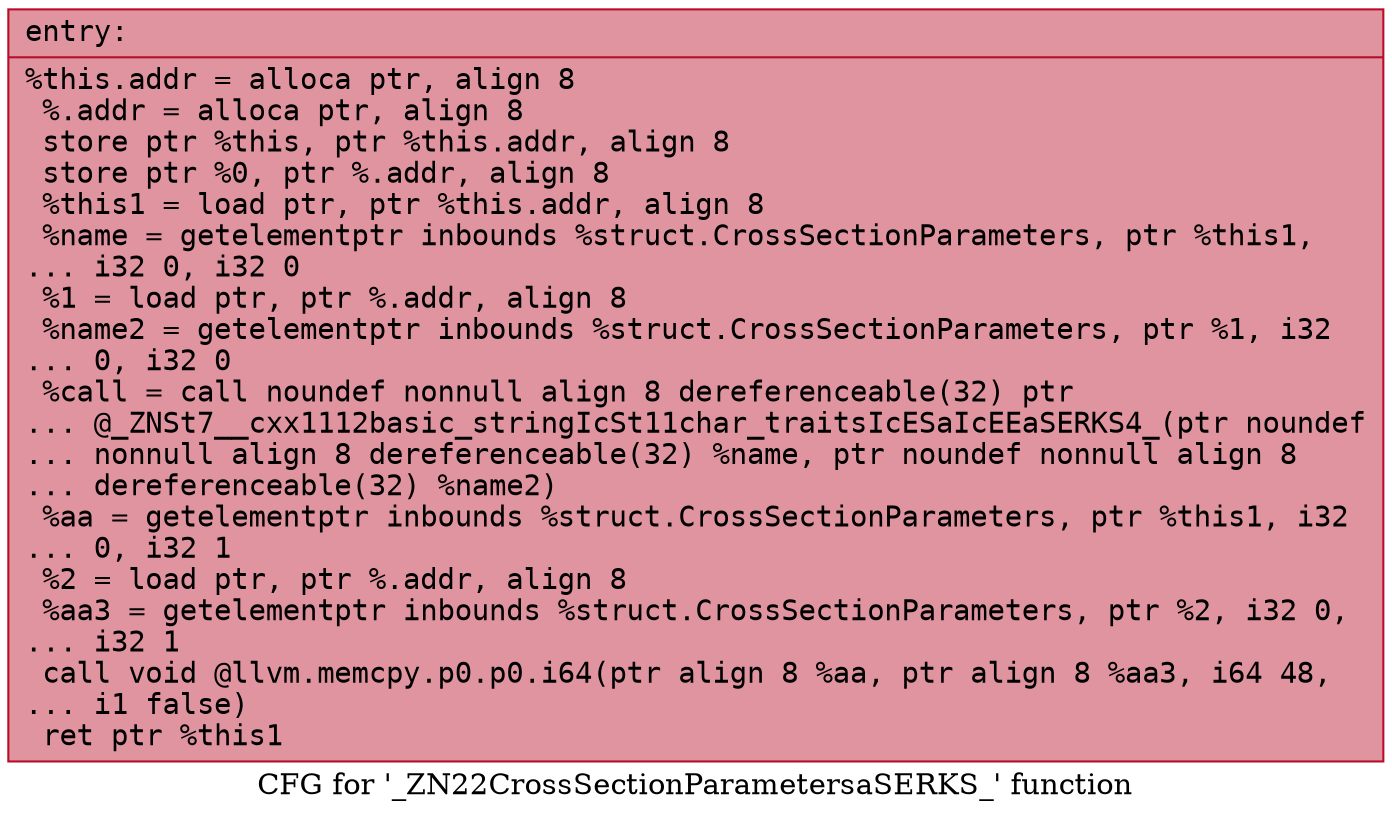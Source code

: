 digraph "CFG for '_ZN22CrossSectionParametersaSERKS_' function" {
	label="CFG for '_ZN22CrossSectionParametersaSERKS_' function";

	Node0x562c4e64e1d0 [shape=record,color="#b70d28ff", style=filled, fillcolor="#b70d2870" fontname="Courier",label="{entry:\l|  %this.addr = alloca ptr, align 8\l  %.addr = alloca ptr, align 8\l  store ptr %this, ptr %this.addr, align 8\l  store ptr %0, ptr %.addr, align 8\l  %this1 = load ptr, ptr %this.addr, align 8\l  %name = getelementptr inbounds %struct.CrossSectionParameters, ptr %this1,\l... i32 0, i32 0\l  %1 = load ptr, ptr %.addr, align 8\l  %name2 = getelementptr inbounds %struct.CrossSectionParameters, ptr %1, i32\l... 0, i32 0\l  %call = call noundef nonnull align 8 dereferenceable(32) ptr\l... @_ZNSt7__cxx1112basic_stringIcSt11char_traitsIcESaIcEEaSERKS4_(ptr noundef\l... nonnull align 8 dereferenceable(32) %name, ptr noundef nonnull align 8\l... dereferenceable(32) %name2)\l  %aa = getelementptr inbounds %struct.CrossSectionParameters, ptr %this1, i32\l... 0, i32 1\l  %2 = load ptr, ptr %.addr, align 8\l  %aa3 = getelementptr inbounds %struct.CrossSectionParameters, ptr %2, i32 0,\l... i32 1\l  call void @llvm.memcpy.p0.p0.i64(ptr align 8 %aa, ptr align 8 %aa3, i64 48,\l... i1 false)\l  ret ptr %this1\l}"];
}

